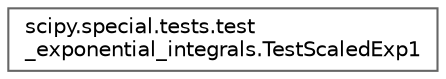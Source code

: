 digraph "Graphical Class Hierarchy"
{
 // LATEX_PDF_SIZE
  bgcolor="transparent";
  edge [fontname=Helvetica,fontsize=10,labelfontname=Helvetica,labelfontsize=10];
  node [fontname=Helvetica,fontsize=10,shape=box,height=0.2,width=0.4];
  rankdir="LR";
  Node0 [id="Node000000",label="scipy.special.tests.test\l_exponential_integrals.TestScaledExp1",height=0.2,width=0.4,color="grey40", fillcolor="white", style="filled",URL="$d8/def/classscipy_1_1special_1_1tests_1_1test__exponential__integrals_1_1TestScaledExp1.html",tooltip=" "];
}
